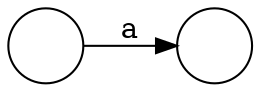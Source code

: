 digraph G {
    rankdir = LR;
    node[shape = circle];
    node1[label = " "];
    node2[label = " "];
    
    node1 -> node2 [label = a];
}